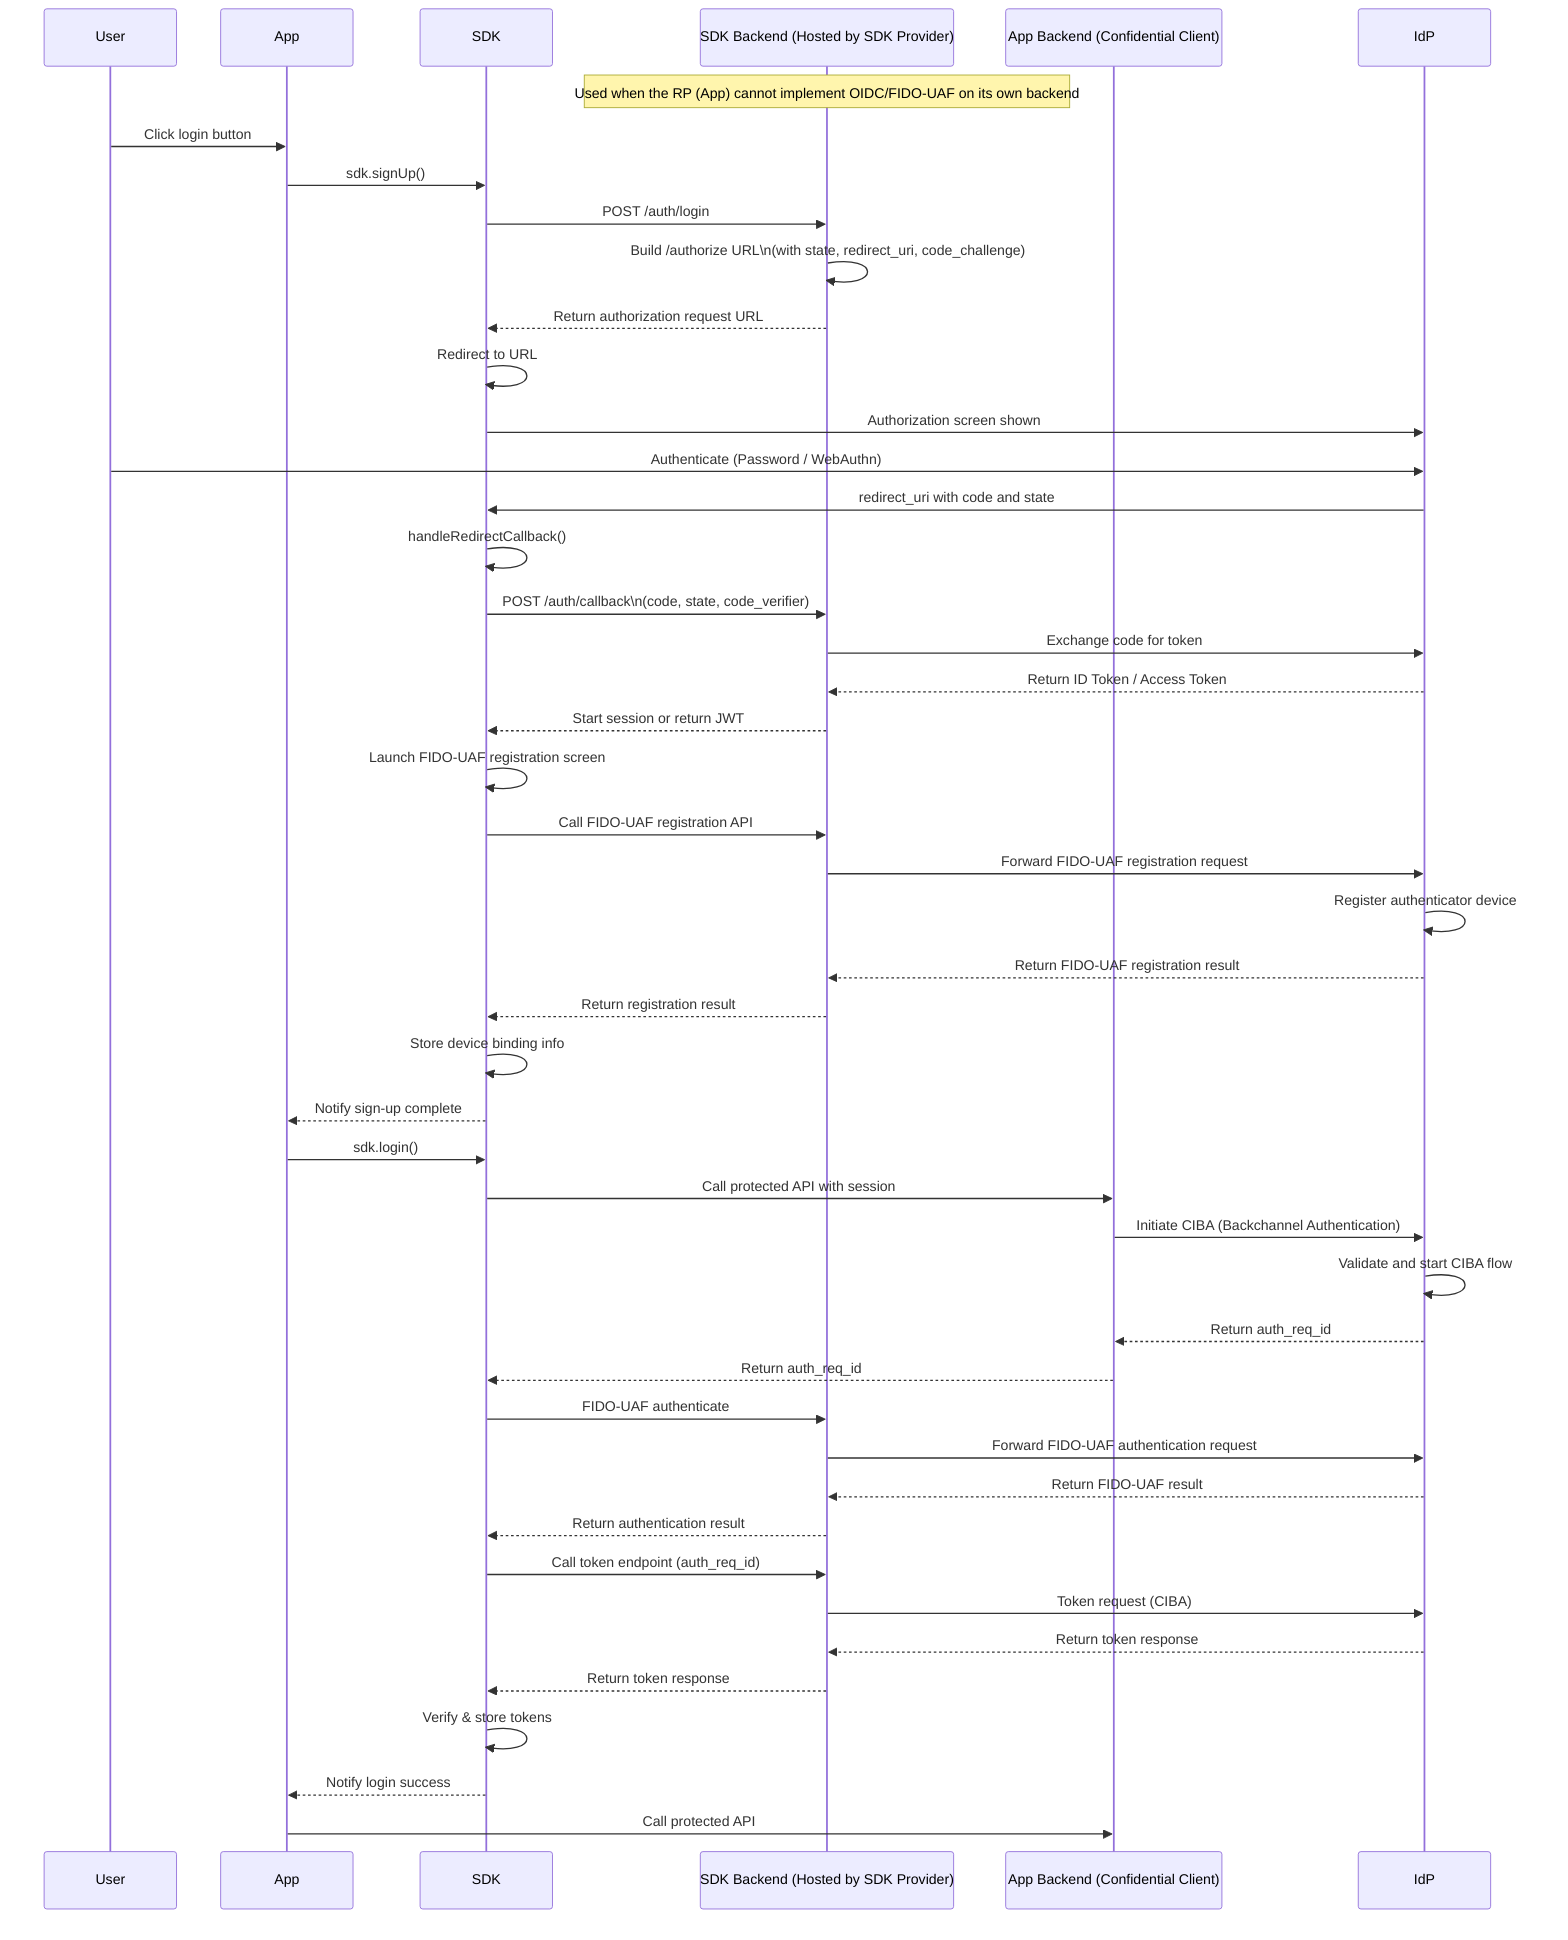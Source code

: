 sequenceDiagram
    participant User
    participant App
    participant SDK
    participant SDKBackend as SDK Backend (Hosted by SDK Provider)
    participant AppBackend as App Backend (Confidential Client)
    participant IdP

    Note over SDKBackend: Used when the RP (App) cannot implement OIDC/FIDO-UAF on its own backend

    User ->> App: Click login button
    App ->> SDK: sdk.signUp()
    SDK ->> SDKBackend: POST /auth/login
    SDKBackend ->> SDKBackend: Build /authorize URL\n(with state, redirect_uri, code_challenge)
    SDKBackend -->> SDK: Return authorization request URL
    SDK ->> SDK: Redirect to URL
    SDK ->> IdP: Authorization screen shown
    User ->> IdP: Authenticate (Password / WebAuthn)
    IdP ->> SDK: redirect_uri with code and state
    SDK ->> SDK: handleRedirectCallback()
    SDK ->> SDKBackend: POST /auth/callback\n(code, state, code_verifier)
    SDKBackend ->> IdP: Exchange code for token
    IdP -->> SDKBackend: Return ID Token / Access Token
    SDKBackend -->> SDK: Start session or return JWT

    SDK ->> SDK: Launch FIDO-UAF registration screen
    SDK ->> SDKBackend: Call FIDO-UAF registration API
    SDKBackend ->> IdP: Forward FIDO-UAF registration request
    IdP ->> IdP: Register authenticator device
    IdP -->> SDKBackend: Return FIDO-UAF registration result
    SDKBackend -->> SDK: Return registration result
    SDK ->> SDK: Store device binding info
    SDK -->> App: Notify sign-up complete

    App ->> SDK: sdk.login()
    SDK ->> AppBackend: Call protected API with session
    AppBackend ->> IdP: Initiate CIBA (Backchannel Authentication)
    IdP ->> IdP: Validate and start CIBA flow
    IdP -->> AppBackend: Return auth_req_id
    AppBackend -->> SDK: Return auth_req_id
    SDK ->> SDKBackend: FIDO-UAF authenticate
    SDKBackend ->> IdP: Forward FIDO-UAF authentication request
    IdP -->> SDKBackend: Return FIDO-UAF result
    SDKBackend -->> SDK: Return authentication result
    SDK ->> SDKBackend: Call token endpoint (auth_req_id)
    SDKBackend ->> IdP: Token request (CIBA)
    IdP -->> SDKBackend: Return token response
    SDKBackend -->> SDK: Return token response
    SDK ->> SDK: Verify & store tokens
    SDK -->> App: Notify login success

    App ->> AppBackend: Call protected API